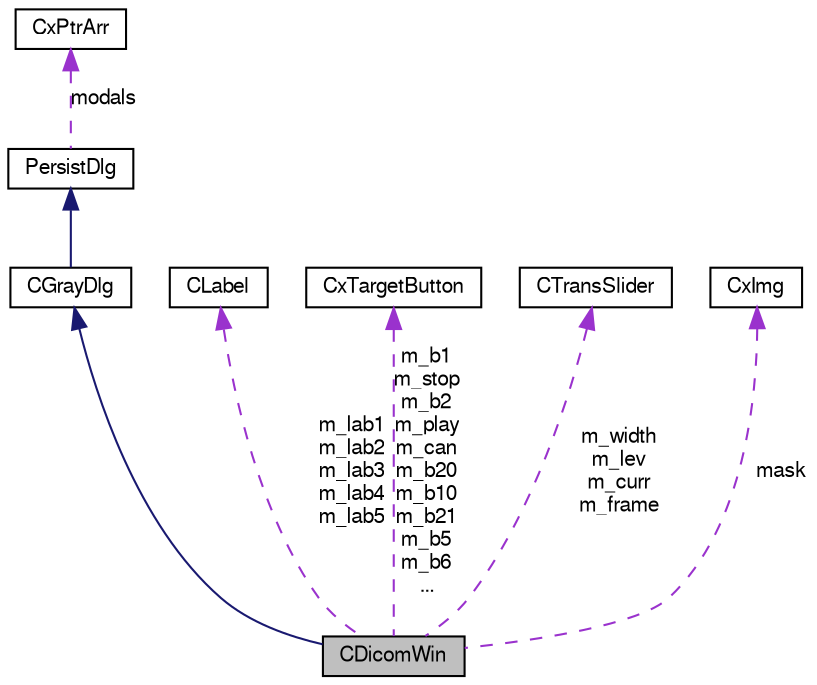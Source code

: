 digraph G
{
  edge [fontname="FreeSans",fontsize="10",labelfontname="FreeSans",labelfontsize="10"];
  node [fontname="FreeSans",fontsize="10",shape=record];
  Node1 [label="CDicomWin",height=0.2,width=0.4,color="black", fillcolor="grey75", style="filled" fontcolor="black"];
  Node2 -> Node1 [dir=back,color="midnightblue",fontsize="10",style="solid",fontname="FreeSans"];
  Node2 [label="CGrayDlg",height=0.2,width=0.4,color="black", fillcolor="white", style="filled",URL="$class_c_gray_dlg.html"];
  Node3 -> Node2 [dir=back,color="midnightblue",fontsize="10",style="solid",fontname="FreeSans"];
  Node3 [label="PersistDlg",height=0.2,width=0.4,color="black", fillcolor="white", style="filled",URL="$class_persist_dlg.html"];
  Node4 -> Node3 [dir=back,color="darkorchid3",fontsize="10",style="dashed",label="modals",fontname="FreeSans"];
  Node4 [label="CxPtrArr",height=0.2,width=0.4,color="black", fillcolor="white", style="filled",URL="$class_cx_ptr_arr.html"];
  Node5 -> Node1 [dir=back,color="darkorchid3",fontsize="10",style="dashed",label="m_lab1\nm_lab2\nm_lab3\nm_lab4\nm_lab5",fontname="FreeSans"];
  Node5 [label="CLabel",height=0.2,width=0.4,color="black", fillcolor="white", style="filled",URL="$class_c_label.html"];
  Node6 -> Node1 [dir=back,color="darkorchid3",fontsize="10",style="dashed",label="m_b1\nm_stop\nm_b2\nm_play\nm_can\nm_b20\nm_b10\nm_b21\nm_b5\nm_b6\n...",fontname="FreeSans"];
  Node6 [label="CxTargetButton",height=0.2,width=0.4,color="black", fillcolor="white", style="filled",URL="$class_cx_target_button.html"];
  Node7 -> Node1 [dir=back,color="darkorchid3",fontsize="10",style="dashed",label="m_width\nm_lev\nm_curr\nm_frame",fontname="FreeSans"];
  Node7 [label="CTransSlider",height=0.2,width=0.4,color="black", fillcolor="white", style="filled",URL="$class_c_trans_slider.html"];
  Node8 -> Node1 [dir=back,color="darkorchid3",fontsize="10",style="dashed",label="mask",fontname="FreeSans"];
  Node8 [label="CxImg",height=0.2,width=0.4,color="black", fillcolor="white", style="filled",URL="$class_cx_img.html"];
}
